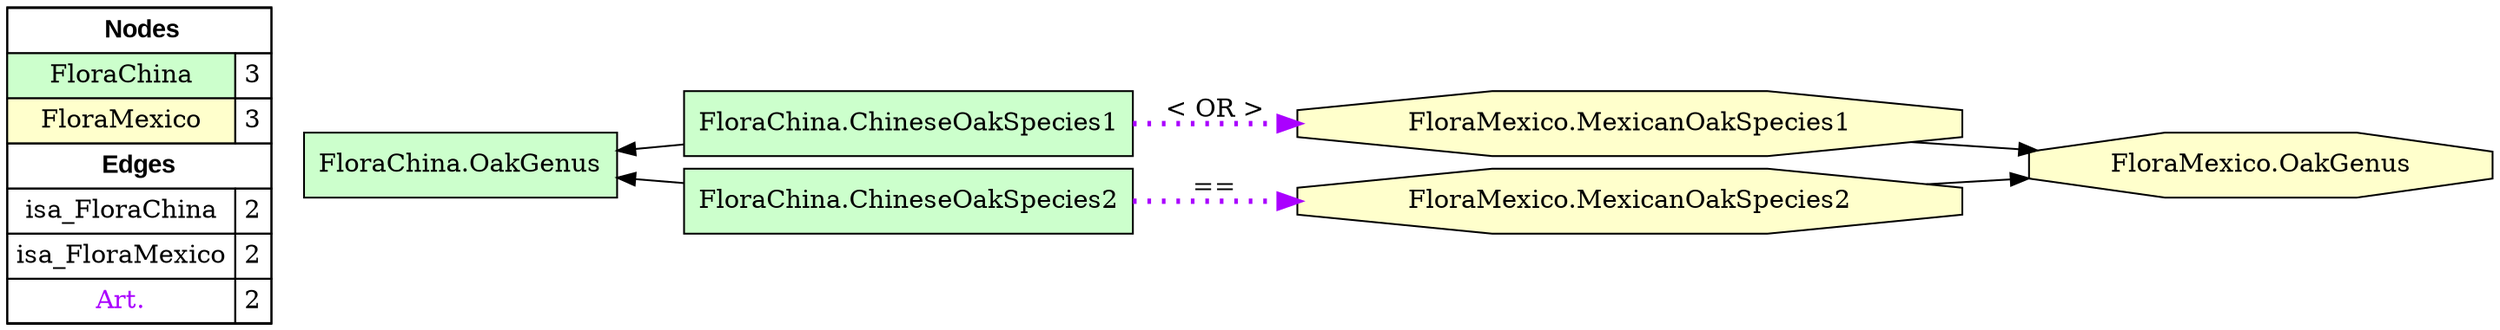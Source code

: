 digraph{
rankdir=LR
node[shape=circle style=filled fillcolor="#FFFFFF"] 
node[shape=box style=filled fillcolor="#CCFFCC"] 
"FloraChina.OakGenus"
"FloraChina.ChineseOakSpecies1"
"FloraChina.ChineseOakSpecies2"
node[shape=circle style=filled fillcolor="#FFFFFF"] 
node[shape=octagon style=filled fillcolor="#FFFFCC"] 
"FloraMexico.OakGenus"
"FloraMexico.MexicanOakSpecies1"
"FloraMexico.MexicanOakSpecies2"
edge[style=solid color="#000000" constraint=true penwidth=1]
edge[style=solid color="#000000" constraint=true penwidth=1]
"FloraChina.OakGenus" -> "FloraChina.ChineseOakSpecies2" [dir=back]
"FloraChina.OakGenus" -> "FloraChina.ChineseOakSpecies1" [dir=back]
edge[style=solid color="#000000" constraint=true penwidth=1]
edge[style=solid color="#000000" constraint=true penwidth=1]
"FloraMexico.MexicanOakSpecies2" -> "FloraMexico.OakGenus"
"FloraMexico.MexicanOakSpecies1" -> "FloraMexico.OakGenus"
edge[style=solid color="#000000" constraint=true penwidth=1]
edge[style=dotted color="#AA00FF" constraint=true penwidth=3]
"FloraChina.ChineseOakSpecies1" -> "FloraMexico.MexicanOakSpecies1" [label="< OR >"]
"FloraChina.ChineseOakSpecies2" -> "FloraMexico.MexicanOakSpecies2" [label="=="]
node[shape=box] 
{rank=source Legend [fillcolor= white margin=0 label=< 
 <TABLE BORDER="0" CELLBORDER="1" CELLSPACING="0" CELLPADDING="4"> 
<TR> <TD COLSPAN="2"><font face="Arial Black"> Nodes</font></TD> </TR> 
<TR> 
 <TD bgcolor="#CCFFCC">FloraChina</TD> 
 <TD>3</TD> 
 </TR> 
<TR> 
 <TD bgcolor="#FFFFCC">FloraMexico</TD> 
 <TD>3</TD> 
 </TR> 
<TR> <TD COLSPAN="2"><font face = "Arial Black"> Edges </font></TD> </TR> 
<TR> 
 <TD><font color ="#000000">isa_FloraChina</font></TD> 
 <TD>2</TD> 
 </TR> 
<TR> 
 <TD><font color ="#000000">isa_FloraMexico</font></TD> 
 <TD>2</TD> 
 </TR> 
<TR> 
 <TD><font color ="#AA00FF">Art.</font></TD> 
 <TD>2</TD> 
 </TR> 
</TABLE> 
 >] } 
}